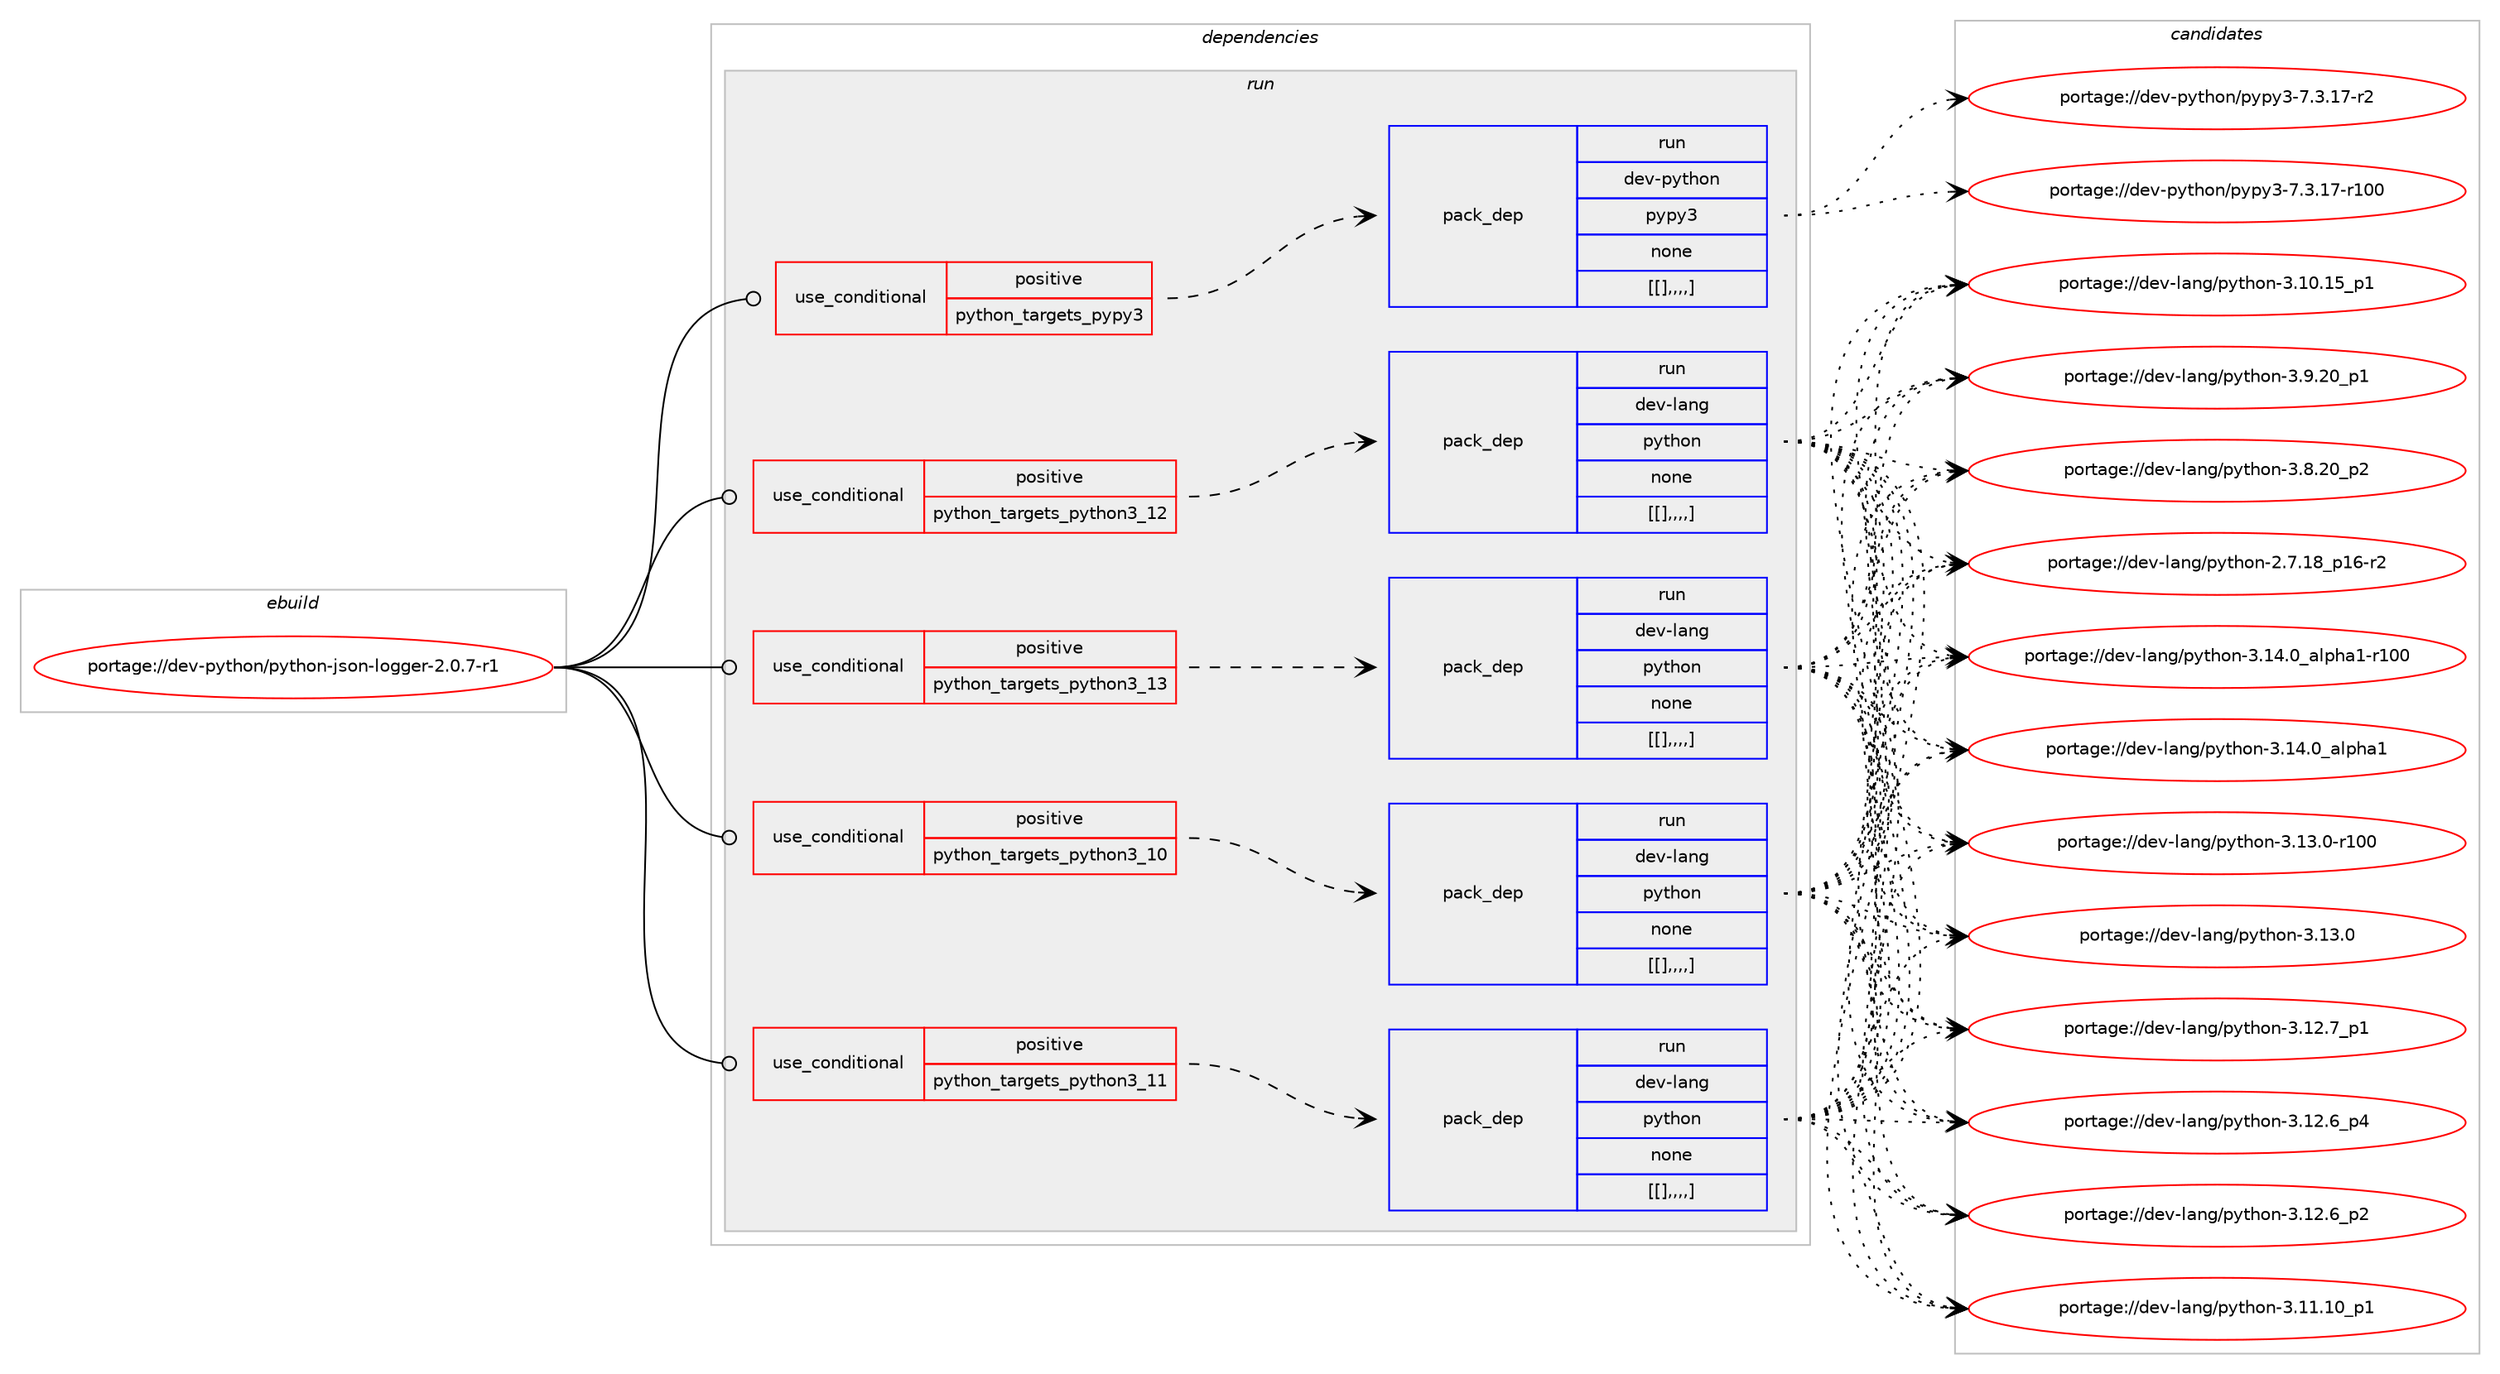 digraph prolog {

# *************
# Graph options
# *************

newrank=true;
concentrate=true;
compound=true;
graph [rankdir=LR,fontname=Helvetica,fontsize=10,ranksep=1.5];#, ranksep=2.5, nodesep=0.2];
edge  [arrowhead=vee];
node  [fontname=Helvetica,fontsize=10];

# **********
# The ebuild
# **********

subgraph cluster_leftcol {
color=gray;
label=<<i>ebuild</i>>;
id [label="portage://dev-python/python-json-logger-2.0.7-r1", color=red, width=4, href="../dev-python/python-json-logger-2.0.7-r1.svg"];
}

# ****************
# The dependencies
# ****************

subgraph cluster_midcol {
color=gray;
label=<<i>dependencies</i>>;
subgraph cluster_compile {
fillcolor="#eeeeee";
style=filled;
label=<<i>compile</i>>;
}
subgraph cluster_compileandrun {
fillcolor="#eeeeee";
style=filled;
label=<<i>compile and run</i>>;
}
subgraph cluster_run {
fillcolor="#eeeeee";
style=filled;
label=<<i>run</i>>;
subgraph cond40889 {
dependency166578 [label=<<TABLE BORDER="0" CELLBORDER="1" CELLSPACING="0" CELLPADDING="4"><TR><TD ROWSPAN="3" CELLPADDING="10">use_conditional</TD></TR><TR><TD>positive</TD></TR><TR><TD>python_targets_pypy3</TD></TR></TABLE>>, shape=none, color=red];
subgraph pack124356 {
dependency166581 [label=<<TABLE BORDER="0" CELLBORDER="1" CELLSPACING="0" CELLPADDING="4" WIDTH="220"><TR><TD ROWSPAN="6" CELLPADDING="30">pack_dep</TD></TR><TR><TD WIDTH="110">run</TD></TR><TR><TD>dev-python</TD></TR><TR><TD>pypy3</TD></TR><TR><TD>none</TD></TR><TR><TD>[[],,,,]</TD></TR></TABLE>>, shape=none, color=blue];
}
dependency166578:e -> dependency166581:w [weight=20,style="dashed",arrowhead="vee"];
}
id:e -> dependency166578:w [weight=20,style="solid",arrowhead="odot"];
subgraph cond40898 {
dependency166584 [label=<<TABLE BORDER="0" CELLBORDER="1" CELLSPACING="0" CELLPADDING="4"><TR><TD ROWSPAN="3" CELLPADDING="10">use_conditional</TD></TR><TR><TD>positive</TD></TR><TR><TD>python_targets_python3_10</TD></TR></TABLE>>, shape=none, color=red];
subgraph pack124359 {
dependency166587 [label=<<TABLE BORDER="0" CELLBORDER="1" CELLSPACING="0" CELLPADDING="4" WIDTH="220"><TR><TD ROWSPAN="6" CELLPADDING="30">pack_dep</TD></TR><TR><TD WIDTH="110">run</TD></TR><TR><TD>dev-lang</TD></TR><TR><TD>python</TD></TR><TR><TD>none</TD></TR><TR><TD>[[],,,,]</TD></TR></TABLE>>, shape=none, color=blue];
}
dependency166584:e -> dependency166587:w [weight=20,style="dashed",arrowhead="vee"];
}
id:e -> dependency166584:w [weight=20,style="solid",arrowhead="odot"];
subgraph cond40901 {
dependency166652 [label=<<TABLE BORDER="0" CELLBORDER="1" CELLSPACING="0" CELLPADDING="4"><TR><TD ROWSPAN="3" CELLPADDING="10">use_conditional</TD></TR><TR><TD>positive</TD></TR><TR><TD>python_targets_python3_11</TD></TR></TABLE>>, shape=none, color=red];
subgraph pack124425 {
dependency166715 [label=<<TABLE BORDER="0" CELLBORDER="1" CELLSPACING="0" CELLPADDING="4" WIDTH="220"><TR><TD ROWSPAN="6" CELLPADDING="30">pack_dep</TD></TR><TR><TD WIDTH="110">run</TD></TR><TR><TD>dev-lang</TD></TR><TR><TD>python</TD></TR><TR><TD>none</TD></TR><TR><TD>[[],,,,]</TD></TR></TABLE>>, shape=none, color=blue];
}
dependency166652:e -> dependency166715:w [weight=20,style="dashed",arrowhead="vee"];
}
id:e -> dependency166652:w [weight=20,style="solid",arrowhead="odot"];
subgraph cond40963 {
dependency166756 [label=<<TABLE BORDER="0" CELLBORDER="1" CELLSPACING="0" CELLPADDING="4"><TR><TD ROWSPAN="3" CELLPADDING="10">use_conditional</TD></TR><TR><TD>positive</TD></TR><TR><TD>python_targets_python3_12</TD></TR></TABLE>>, shape=none, color=red];
subgraph pack124459 {
dependency166759 [label=<<TABLE BORDER="0" CELLBORDER="1" CELLSPACING="0" CELLPADDING="4" WIDTH="220"><TR><TD ROWSPAN="6" CELLPADDING="30">pack_dep</TD></TR><TR><TD WIDTH="110">run</TD></TR><TR><TD>dev-lang</TD></TR><TR><TD>python</TD></TR><TR><TD>none</TD></TR><TR><TD>[[],,,,]</TD></TR></TABLE>>, shape=none, color=blue];
}
dependency166756:e -> dependency166759:w [weight=20,style="dashed",arrowhead="vee"];
}
id:e -> dependency166756:w [weight=20,style="solid",arrowhead="odot"];
subgraph cond40975 {
dependency166781 [label=<<TABLE BORDER="0" CELLBORDER="1" CELLSPACING="0" CELLPADDING="4"><TR><TD ROWSPAN="3" CELLPADDING="10">use_conditional</TD></TR><TR><TD>positive</TD></TR><TR><TD>python_targets_python3_13</TD></TR></TABLE>>, shape=none, color=red];
subgraph pack124494 {
dependency166821 [label=<<TABLE BORDER="0" CELLBORDER="1" CELLSPACING="0" CELLPADDING="4" WIDTH="220"><TR><TD ROWSPAN="6" CELLPADDING="30">pack_dep</TD></TR><TR><TD WIDTH="110">run</TD></TR><TR><TD>dev-lang</TD></TR><TR><TD>python</TD></TR><TR><TD>none</TD></TR><TR><TD>[[],,,,]</TD></TR></TABLE>>, shape=none, color=blue];
}
dependency166781:e -> dependency166821:w [weight=20,style="dashed",arrowhead="vee"];
}
id:e -> dependency166781:w [weight=20,style="solid",arrowhead="odot"];
}
}

# **************
# The candidates
# **************

subgraph cluster_choices {
rank=same;
color=gray;
label=<<i>candidates</i>>;

subgraph choice124297 {
color=black;
nodesep=1;
choice100101118451121211161041111104711212111212151455546514649554511450 [label="portage://dev-python/pypy3-7.3.17-r2", color=red, width=4,href="../dev-python/pypy3-7.3.17-r2.svg"];
choice1001011184511212111610411111047112121112121514555465146495545114494848 [label="portage://dev-python/pypy3-7.3.17-r100", color=red, width=4,href="../dev-python/pypy3-7.3.17-r100.svg"];
dependency166581:e -> choice100101118451121211161041111104711212111212151455546514649554511450:w [style=dotted,weight="100"];
dependency166581:e -> choice1001011184511212111610411111047112121112121514555465146495545114494848:w [style=dotted,weight="100"];
}
subgraph choice124321 {
color=black;
nodesep=1;
choice100101118451089711010347112121116104111110455146495246489597108112104974945114494848 [label="portage://dev-lang/python-3.14.0_alpha1-r100", color=red, width=4,href="../dev-lang/python-3.14.0_alpha1-r100.svg"];
choice1001011184510897110103471121211161041111104551464952464895971081121049749 [label="portage://dev-lang/python-3.14.0_alpha1", color=red, width=4,href="../dev-lang/python-3.14.0_alpha1.svg"];
choice1001011184510897110103471121211161041111104551464951464845114494848 [label="portage://dev-lang/python-3.13.0-r100", color=red, width=4,href="../dev-lang/python-3.13.0-r100.svg"];
choice10010111845108971101034711212111610411111045514649514648 [label="portage://dev-lang/python-3.13.0", color=red, width=4,href="../dev-lang/python-3.13.0.svg"];
choice100101118451089711010347112121116104111110455146495046559511249 [label="portage://dev-lang/python-3.12.7_p1", color=red, width=4,href="../dev-lang/python-3.12.7_p1.svg"];
choice100101118451089711010347112121116104111110455146495046549511252 [label="portage://dev-lang/python-3.12.6_p4", color=red, width=4,href="../dev-lang/python-3.12.6_p4.svg"];
choice100101118451089711010347112121116104111110455146495046549511250 [label="portage://dev-lang/python-3.12.6_p2", color=red, width=4,href="../dev-lang/python-3.12.6_p2.svg"];
choice10010111845108971101034711212111610411111045514649494649489511249 [label="portage://dev-lang/python-3.11.10_p1", color=red, width=4,href="../dev-lang/python-3.11.10_p1.svg"];
choice10010111845108971101034711212111610411111045514649484649539511249 [label="portage://dev-lang/python-3.10.15_p1", color=red, width=4,href="../dev-lang/python-3.10.15_p1.svg"];
choice100101118451089711010347112121116104111110455146574650489511249 [label="portage://dev-lang/python-3.9.20_p1", color=red, width=4,href="../dev-lang/python-3.9.20_p1.svg"];
choice100101118451089711010347112121116104111110455146564650489511250 [label="portage://dev-lang/python-3.8.20_p2", color=red, width=4,href="../dev-lang/python-3.8.20_p2.svg"];
choice100101118451089711010347112121116104111110455046554649569511249544511450 [label="portage://dev-lang/python-2.7.18_p16-r2", color=red, width=4,href="../dev-lang/python-2.7.18_p16-r2.svg"];
dependency166587:e -> choice100101118451089711010347112121116104111110455146495246489597108112104974945114494848:w [style=dotted,weight="100"];
dependency166587:e -> choice1001011184510897110103471121211161041111104551464952464895971081121049749:w [style=dotted,weight="100"];
dependency166587:e -> choice1001011184510897110103471121211161041111104551464951464845114494848:w [style=dotted,weight="100"];
dependency166587:e -> choice10010111845108971101034711212111610411111045514649514648:w [style=dotted,weight="100"];
dependency166587:e -> choice100101118451089711010347112121116104111110455146495046559511249:w [style=dotted,weight="100"];
dependency166587:e -> choice100101118451089711010347112121116104111110455146495046549511252:w [style=dotted,weight="100"];
dependency166587:e -> choice100101118451089711010347112121116104111110455146495046549511250:w [style=dotted,weight="100"];
dependency166587:e -> choice10010111845108971101034711212111610411111045514649494649489511249:w [style=dotted,weight="100"];
dependency166587:e -> choice10010111845108971101034711212111610411111045514649484649539511249:w [style=dotted,weight="100"];
dependency166587:e -> choice100101118451089711010347112121116104111110455146574650489511249:w [style=dotted,weight="100"];
dependency166587:e -> choice100101118451089711010347112121116104111110455146564650489511250:w [style=dotted,weight="100"];
dependency166587:e -> choice100101118451089711010347112121116104111110455046554649569511249544511450:w [style=dotted,weight="100"];
}
subgraph choice124325 {
color=black;
nodesep=1;
choice100101118451089711010347112121116104111110455146495246489597108112104974945114494848 [label="portage://dev-lang/python-3.14.0_alpha1-r100", color=red, width=4,href="../dev-lang/python-3.14.0_alpha1-r100.svg"];
choice1001011184510897110103471121211161041111104551464952464895971081121049749 [label="portage://dev-lang/python-3.14.0_alpha1", color=red, width=4,href="../dev-lang/python-3.14.0_alpha1.svg"];
choice1001011184510897110103471121211161041111104551464951464845114494848 [label="portage://dev-lang/python-3.13.0-r100", color=red, width=4,href="../dev-lang/python-3.13.0-r100.svg"];
choice10010111845108971101034711212111610411111045514649514648 [label="portage://dev-lang/python-3.13.0", color=red, width=4,href="../dev-lang/python-3.13.0.svg"];
choice100101118451089711010347112121116104111110455146495046559511249 [label="portage://dev-lang/python-3.12.7_p1", color=red, width=4,href="../dev-lang/python-3.12.7_p1.svg"];
choice100101118451089711010347112121116104111110455146495046549511252 [label="portage://dev-lang/python-3.12.6_p4", color=red, width=4,href="../dev-lang/python-3.12.6_p4.svg"];
choice100101118451089711010347112121116104111110455146495046549511250 [label="portage://dev-lang/python-3.12.6_p2", color=red, width=4,href="../dev-lang/python-3.12.6_p2.svg"];
choice10010111845108971101034711212111610411111045514649494649489511249 [label="portage://dev-lang/python-3.11.10_p1", color=red, width=4,href="../dev-lang/python-3.11.10_p1.svg"];
choice10010111845108971101034711212111610411111045514649484649539511249 [label="portage://dev-lang/python-3.10.15_p1", color=red, width=4,href="../dev-lang/python-3.10.15_p1.svg"];
choice100101118451089711010347112121116104111110455146574650489511249 [label="portage://dev-lang/python-3.9.20_p1", color=red, width=4,href="../dev-lang/python-3.9.20_p1.svg"];
choice100101118451089711010347112121116104111110455146564650489511250 [label="portage://dev-lang/python-3.8.20_p2", color=red, width=4,href="../dev-lang/python-3.8.20_p2.svg"];
choice100101118451089711010347112121116104111110455046554649569511249544511450 [label="portage://dev-lang/python-2.7.18_p16-r2", color=red, width=4,href="../dev-lang/python-2.7.18_p16-r2.svg"];
dependency166715:e -> choice100101118451089711010347112121116104111110455146495246489597108112104974945114494848:w [style=dotted,weight="100"];
dependency166715:e -> choice1001011184510897110103471121211161041111104551464952464895971081121049749:w [style=dotted,weight="100"];
dependency166715:e -> choice1001011184510897110103471121211161041111104551464951464845114494848:w [style=dotted,weight="100"];
dependency166715:e -> choice10010111845108971101034711212111610411111045514649514648:w [style=dotted,weight="100"];
dependency166715:e -> choice100101118451089711010347112121116104111110455146495046559511249:w [style=dotted,weight="100"];
dependency166715:e -> choice100101118451089711010347112121116104111110455146495046549511252:w [style=dotted,weight="100"];
dependency166715:e -> choice100101118451089711010347112121116104111110455146495046549511250:w [style=dotted,weight="100"];
dependency166715:e -> choice10010111845108971101034711212111610411111045514649494649489511249:w [style=dotted,weight="100"];
dependency166715:e -> choice10010111845108971101034711212111610411111045514649484649539511249:w [style=dotted,weight="100"];
dependency166715:e -> choice100101118451089711010347112121116104111110455146574650489511249:w [style=dotted,weight="100"];
dependency166715:e -> choice100101118451089711010347112121116104111110455146564650489511250:w [style=dotted,weight="100"];
dependency166715:e -> choice100101118451089711010347112121116104111110455046554649569511249544511450:w [style=dotted,weight="100"];
}
subgraph choice124330 {
color=black;
nodesep=1;
choice100101118451089711010347112121116104111110455146495246489597108112104974945114494848 [label="portage://dev-lang/python-3.14.0_alpha1-r100", color=red, width=4,href="../dev-lang/python-3.14.0_alpha1-r100.svg"];
choice1001011184510897110103471121211161041111104551464952464895971081121049749 [label="portage://dev-lang/python-3.14.0_alpha1", color=red, width=4,href="../dev-lang/python-3.14.0_alpha1.svg"];
choice1001011184510897110103471121211161041111104551464951464845114494848 [label="portage://dev-lang/python-3.13.0-r100", color=red, width=4,href="../dev-lang/python-3.13.0-r100.svg"];
choice10010111845108971101034711212111610411111045514649514648 [label="portage://dev-lang/python-3.13.0", color=red, width=4,href="../dev-lang/python-3.13.0.svg"];
choice100101118451089711010347112121116104111110455146495046559511249 [label="portage://dev-lang/python-3.12.7_p1", color=red, width=4,href="../dev-lang/python-3.12.7_p1.svg"];
choice100101118451089711010347112121116104111110455146495046549511252 [label="portage://dev-lang/python-3.12.6_p4", color=red, width=4,href="../dev-lang/python-3.12.6_p4.svg"];
choice100101118451089711010347112121116104111110455146495046549511250 [label="portage://dev-lang/python-3.12.6_p2", color=red, width=4,href="../dev-lang/python-3.12.6_p2.svg"];
choice10010111845108971101034711212111610411111045514649494649489511249 [label="portage://dev-lang/python-3.11.10_p1", color=red, width=4,href="../dev-lang/python-3.11.10_p1.svg"];
choice10010111845108971101034711212111610411111045514649484649539511249 [label="portage://dev-lang/python-3.10.15_p1", color=red, width=4,href="../dev-lang/python-3.10.15_p1.svg"];
choice100101118451089711010347112121116104111110455146574650489511249 [label="portage://dev-lang/python-3.9.20_p1", color=red, width=4,href="../dev-lang/python-3.9.20_p1.svg"];
choice100101118451089711010347112121116104111110455146564650489511250 [label="portage://dev-lang/python-3.8.20_p2", color=red, width=4,href="../dev-lang/python-3.8.20_p2.svg"];
choice100101118451089711010347112121116104111110455046554649569511249544511450 [label="portage://dev-lang/python-2.7.18_p16-r2", color=red, width=4,href="../dev-lang/python-2.7.18_p16-r2.svg"];
dependency166759:e -> choice100101118451089711010347112121116104111110455146495246489597108112104974945114494848:w [style=dotted,weight="100"];
dependency166759:e -> choice1001011184510897110103471121211161041111104551464952464895971081121049749:w [style=dotted,weight="100"];
dependency166759:e -> choice1001011184510897110103471121211161041111104551464951464845114494848:w [style=dotted,weight="100"];
dependency166759:e -> choice10010111845108971101034711212111610411111045514649514648:w [style=dotted,weight="100"];
dependency166759:e -> choice100101118451089711010347112121116104111110455146495046559511249:w [style=dotted,weight="100"];
dependency166759:e -> choice100101118451089711010347112121116104111110455146495046549511252:w [style=dotted,weight="100"];
dependency166759:e -> choice100101118451089711010347112121116104111110455146495046549511250:w [style=dotted,weight="100"];
dependency166759:e -> choice10010111845108971101034711212111610411111045514649494649489511249:w [style=dotted,weight="100"];
dependency166759:e -> choice10010111845108971101034711212111610411111045514649484649539511249:w [style=dotted,weight="100"];
dependency166759:e -> choice100101118451089711010347112121116104111110455146574650489511249:w [style=dotted,weight="100"];
dependency166759:e -> choice100101118451089711010347112121116104111110455146564650489511250:w [style=dotted,weight="100"];
dependency166759:e -> choice100101118451089711010347112121116104111110455046554649569511249544511450:w [style=dotted,weight="100"];
}
subgraph choice124413 {
color=black;
nodesep=1;
choice100101118451089711010347112121116104111110455146495246489597108112104974945114494848 [label="portage://dev-lang/python-3.14.0_alpha1-r100", color=red, width=4,href="../dev-lang/python-3.14.0_alpha1-r100.svg"];
choice1001011184510897110103471121211161041111104551464952464895971081121049749 [label="portage://dev-lang/python-3.14.0_alpha1", color=red, width=4,href="../dev-lang/python-3.14.0_alpha1.svg"];
choice1001011184510897110103471121211161041111104551464951464845114494848 [label="portage://dev-lang/python-3.13.0-r100", color=red, width=4,href="../dev-lang/python-3.13.0-r100.svg"];
choice10010111845108971101034711212111610411111045514649514648 [label="portage://dev-lang/python-3.13.0", color=red, width=4,href="../dev-lang/python-3.13.0.svg"];
choice100101118451089711010347112121116104111110455146495046559511249 [label="portage://dev-lang/python-3.12.7_p1", color=red, width=4,href="../dev-lang/python-3.12.7_p1.svg"];
choice100101118451089711010347112121116104111110455146495046549511252 [label="portage://dev-lang/python-3.12.6_p4", color=red, width=4,href="../dev-lang/python-3.12.6_p4.svg"];
choice100101118451089711010347112121116104111110455146495046549511250 [label="portage://dev-lang/python-3.12.6_p2", color=red, width=4,href="../dev-lang/python-3.12.6_p2.svg"];
choice10010111845108971101034711212111610411111045514649494649489511249 [label="portage://dev-lang/python-3.11.10_p1", color=red, width=4,href="../dev-lang/python-3.11.10_p1.svg"];
choice10010111845108971101034711212111610411111045514649484649539511249 [label="portage://dev-lang/python-3.10.15_p1", color=red, width=4,href="../dev-lang/python-3.10.15_p1.svg"];
choice100101118451089711010347112121116104111110455146574650489511249 [label="portage://dev-lang/python-3.9.20_p1", color=red, width=4,href="../dev-lang/python-3.9.20_p1.svg"];
choice100101118451089711010347112121116104111110455146564650489511250 [label="portage://dev-lang/python-3.8.20_p2", color=red, width=4,href="../dev-lang/python-3.8.20_p2.svg"];
choice100101118451089711010347112121116104111110455046554649569511249544511450 [label="portage://dev-lang/python-2.7.18_p16-r2", color=red, width=4,href="../dev-lang/python-2.7.18_p16-r2.svg"];
dependency166821:e -> choice100101118451089711010347112121116104111110455146495246489597108112104974945114494848:w [style=dotted,weight="100"];
dependency166821:e -> choice1001011184510897110103471121211161041111104551464952464895971081121049749:w [style=dotted,weight="100"];
dependency166821:e -> choice1001011184510897110103471121211161041111104551464951464845114494848:w [style=dotted,weight="100"];
dependency166821:e -> choice10010111845108971101034711212111610411111045514649514648:w [style=dotted,weight="100"];
dependency166821:e -> choice100101118451089711010347112121116104111110455146495046559511249:w [style=dotted,weight="100"];
dependency166821:e -> choice100101118451089711010347112121116104111110455146495046549511252:w [style=dotted,weight="100"];
dependency166821:e -> choice100101118451089711010347112121116104111110455146495046549511250:w [style=dotted,weight="100"];
dependency166821:e -> choice10010111845108971101034711212111610411111045514649494649489511249:w [style=dotted,weight="100"];
dependency166821:e -> choice10010111845108971101034711212111610411111045514649484649539511249:w [style=dotted,weight="100"];
dependency166821:e -> choice100101118451089711010347112121116104111110455146574650489511249:w [style=dotted,weight="100"];
dependency166821:e -> choice100101118451089711010347112121116104111110455146564650489511250:w [style=dotted,weight="100"];
dependency166821:e -> choice100101118451089711010347112121116104111110455046554649569511249544511450:w [style=dotted,weight="100"];
}
}

}
